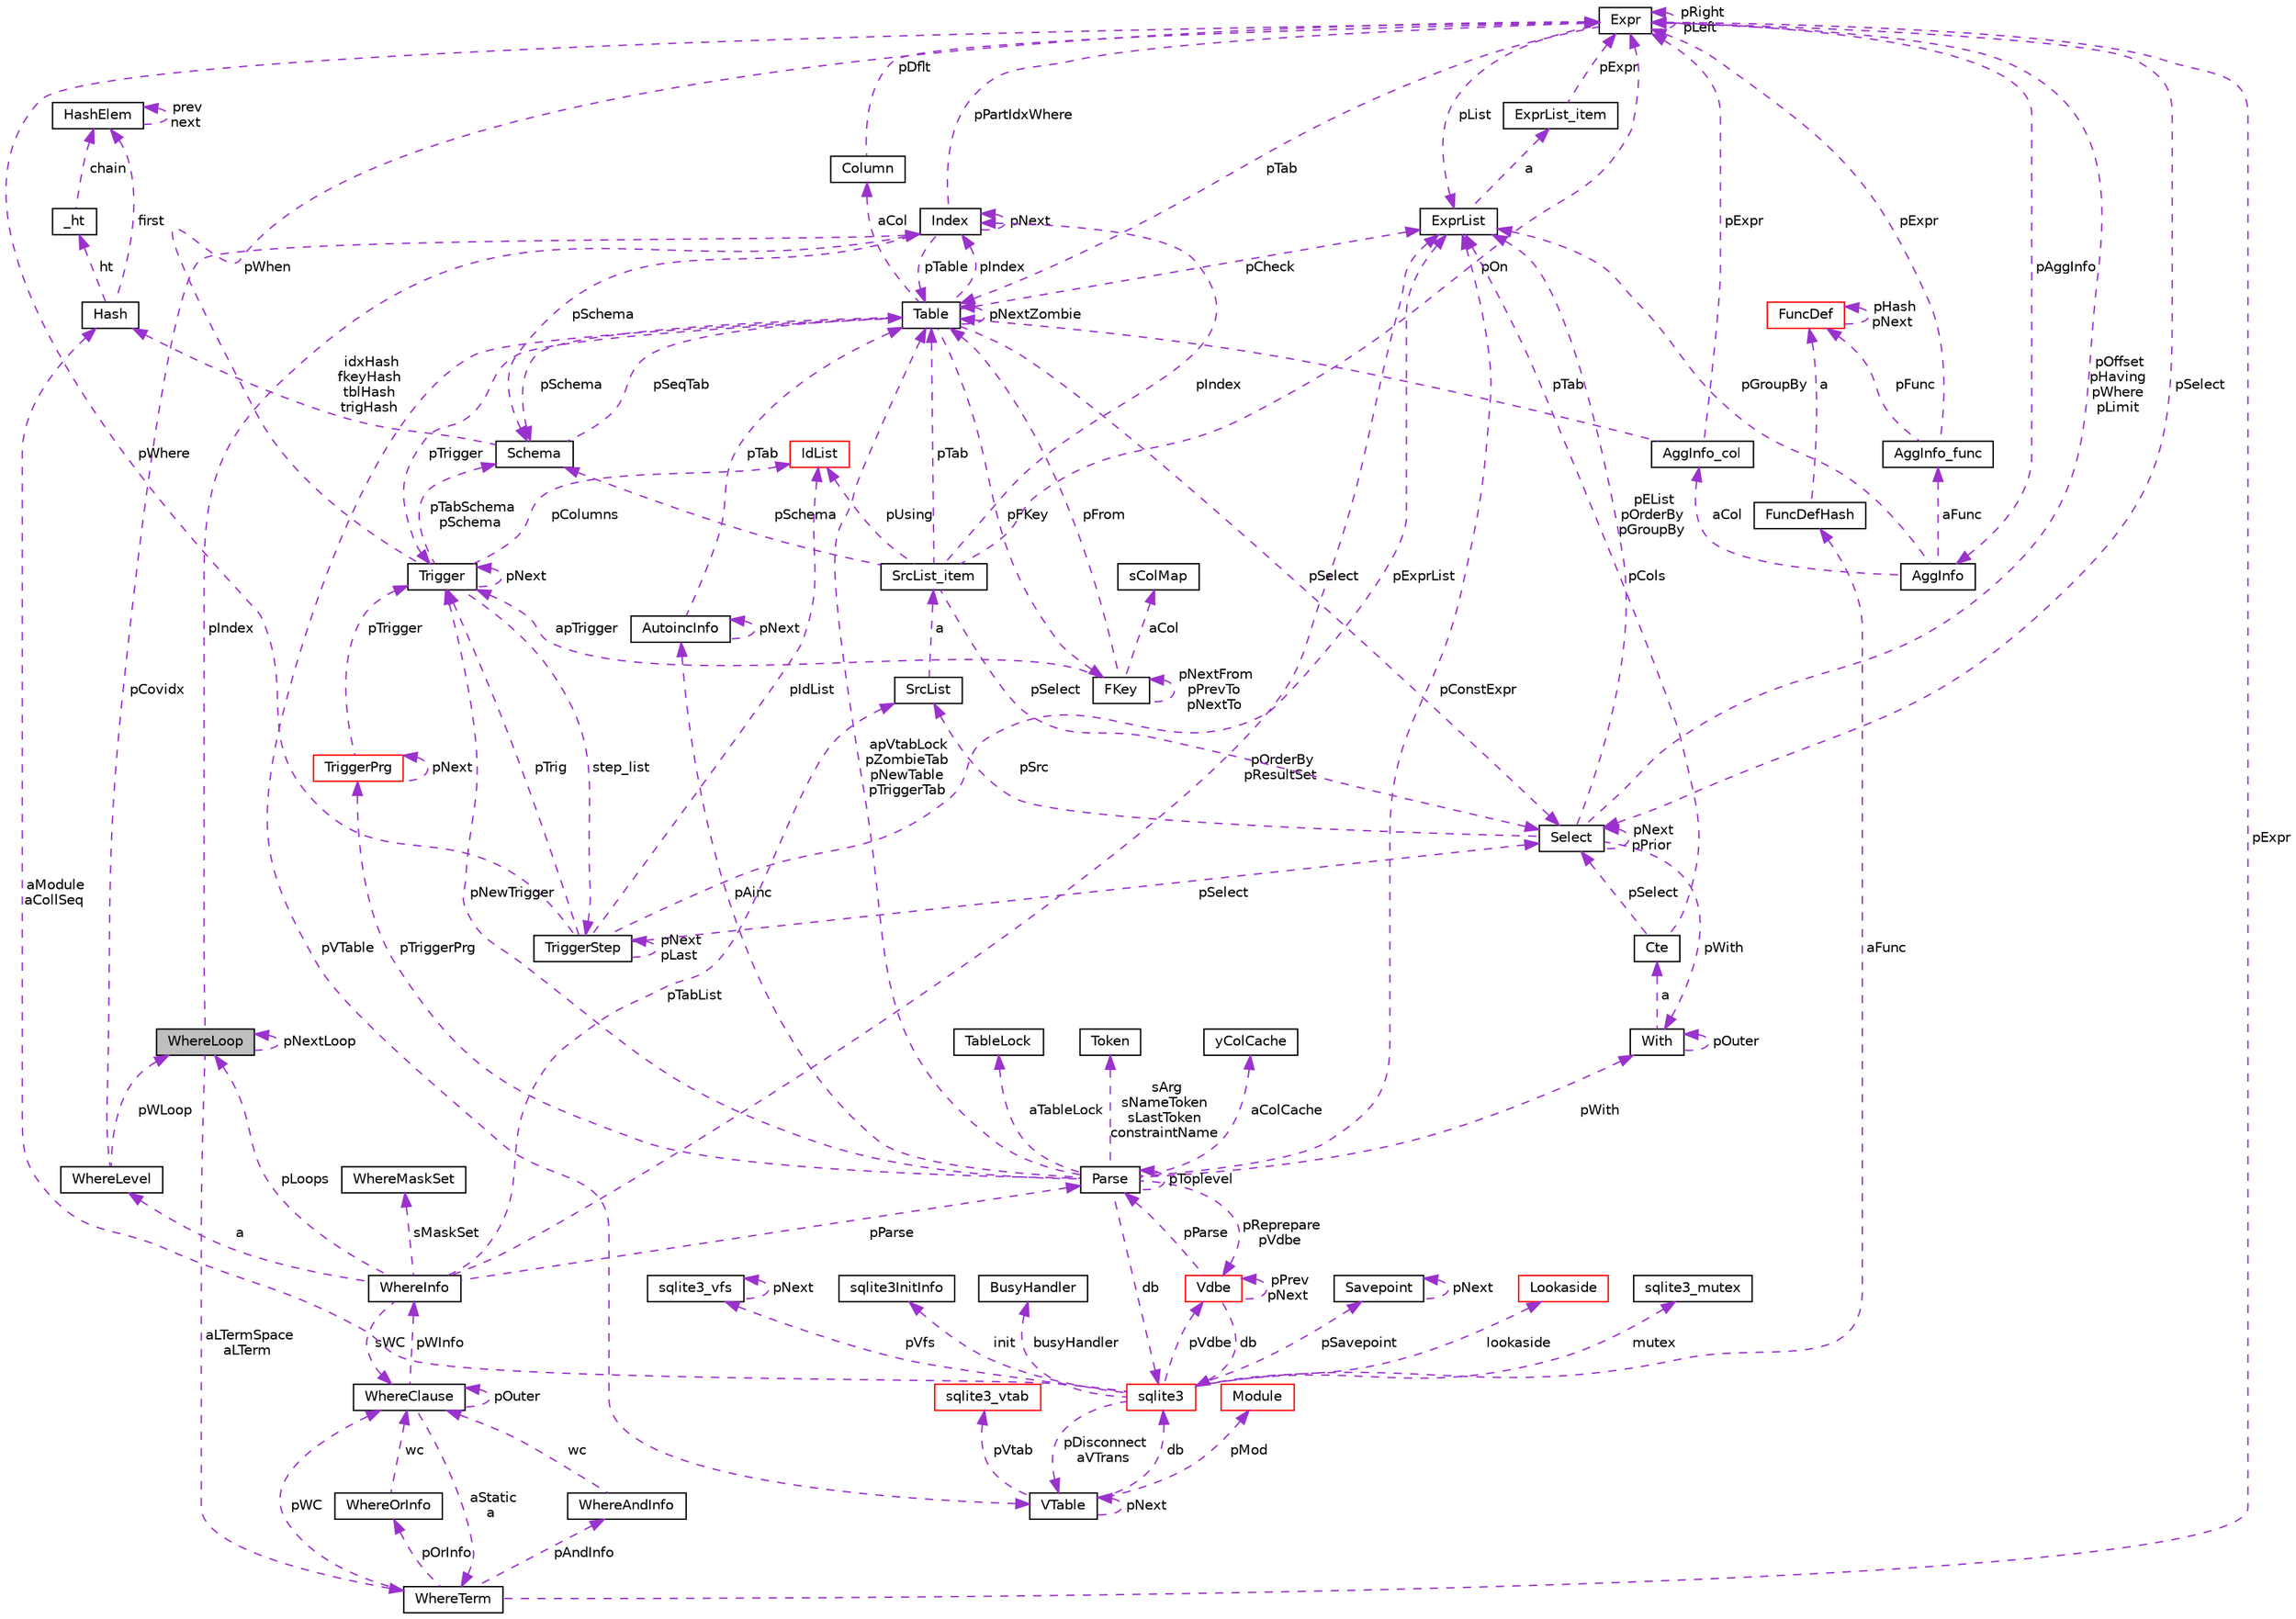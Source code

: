 digraph "WhereLoop"
{
  edge [fontname="Helvetica",fontsize="10",labelfontname="Helvetica",labelfontsize="10"];
  node [fontname="Helvetica",fontsize="10",shape=record];
  Node1 [label="WhereLoop",height=0.2,width=0.4,color="black", fillcolor="grey75", style="filled", fontcolor="black"];
  Node1 -> Node1 [dir="back",color="darkorchid3",fontsize="10",style="dashed",label=" pNextLoop" ];
  Node2 -> Node1 [dir="back",color="darkorchid3",fontsize="10",style="dashed",label=" aLTermSpace\naLTerm" ];
  Node2 [label="WhereTerm",height=0.2,width=0.4,color="black", fillcolor="white", style="filled",URL="$struct_where_term.html"];
  Node3 -> Node2 [dir="back",color="darkorchid3",fontsize="10",style="dashed",label=" pAndInfo" ];
  Node3 [label="WhereAndInfo",height=0.2,width=0.4,color="black", fillcolor="white", style="filled",URL="$struct_where_and_info.html"];
  Node4 -> Node3 [dir="back",color="darkorchid3",fontsize="10",style="dashed",label=" wc" ];
  Node4 [label="WhereClause",height=0.2,width=0.4,color="black", fillcolor="white", style="filled",URL="$struct_where_clause.html"];
  Node2 -> Node4 [dir="back",color="darkorchid3",fontsize="10",style="dashed",label=" aStatic\na" ];
  Node5 -> Node4 [dir="back",color="darkorchid3",fontsize="10",style="dashed",label=" pWInfo" ];
  Node5 [label="WhereInfo",height=0.2,width=0.4,color="black", fillcolor="white", style="filled",URL="$struct_where_info.html"];
  Node1 -> Node5 [dir="back",color="darkorchid3",fontsize="10",style="dashed",label=" pLoops" ];
  Node4 -> Node5 [dir="back",color="darkorchid3",fontsize="10",style="dashed",label=" sWC" ];
  Node6 -> Node5 [dir="back",color="darkorchid3",fontsize="10",style="dashed",label=" a" ];
  Node6 [label="WhereLevel",height=0.2,width=0.4,color="black", fillcolor="white", style="filled",URL="$struct_where_level.html"];
  Node1 -> Node6 [dir="back",color="darkorchid3",fontsize="10",style="dashed",label=" pWLoop" ];
  Node7 -> Node6 [dir="back",color="darkorchid3",fontsize="10",style="dashed",label=" pCovidx" ];
  Node7 [label="Index",height=0.2,width=0.4,color="black", fillcolor="white", style="filled",URL="$struct_index.html"];
  Node8 -> Node7 [dir="back",color="darkorchid3",fontsize="10",style="dashed",label=" pSchema" ];
  Node8 [label="Schema",height=0.2,width=0.4,color="black", fillcolor="white", style="filled",URL="$struct_schema.html"];
  Node9 -> Node8 [dir="back",color="darkorchid3",fontsize="10",style="dashed",label=" pSeqTab" ];
  Node9 [label="Table",height=0.2,width=0.4,color="black", fillcolor="white", style="filled",URL="$struct_table.html"];
  Node8 -> Node9 [dir="back",color="darkorchid3",fontsize="10",style="dashed",label=" pSchema" ];
  Node10 -> Node9 [dir="back",color="darkorchid3",fontsize="10",style="dashed",label=" aCol" ];
  Node10 [label="Column",height=0.2,width=0.4,color="black", fillcolor="white", style="filled",URL="$struct_column.html"];
  Node11 -> Node10 [dir="back",color="darkorchid3",fontsize="10",style="dashed",label=" pDflt" ];
  Node11 [label="Expr",height=0.2,width=0.4,color="black", fillcolor="white", style="filled",URL="$struct_expr.html"];
  Node12 -> Node11 [dir="back",color="darkorchid3",fontsize="10",style="dashed",label=" pAggInfo" ];
  Node12 [label="AggInfo",height=0.2,width=0.4,color="black", fillcolor="white", style="filled",URL="$struct_agg_info.html"];
  Node13 -> Node12 [dir="back",color="darkorchid3",fontsize="10",style="dashed",label=" aCol" ];
  Node13 [label="AggInfo_col",height=0.2,width=0.4,color="black", fillcolor="white", style="filled",URL="$struct_agg_info_1_1_agg_info__col.html"];
  Node11 -> Node13 [dir="back",color="darkorchid3",fontsize="10",style="dashed",label=" pExpr" ];
  Node9 -> Node13 [dir="back",color="darkorchid3",fontsize="10",style="dashed",label=" pTab" ];
  Node14 -> Node12 [dir="back",color="darkorchid3",fontsize="10",style="dashed",label=" aFunc" ];
  Node14 [label="AggInfo_func",height=0.2,width=0.4,color="black", fillcolor="white", style="filled",URL="$struct_agg_info_1_1_agg_info__func.html"];
  Node11 -> Node14 [dir="back",color="darkorchid3",fontsize="10",style="dashed",label=" pExpr" ];
  Node15 -> Node14 [dir="back",color="darkorchid3",fontsize="10",style="dashed",label=" pFunc" ];
  Node15 [label="FuncDef",height=0.2,width=0.4,color="red", fillcolor="white", style="filled",URL="$struct_func_def.html"];
  Node15 -> Node15 [dir="back",color="darkorchid3",fontsize="10",style="dashed",label=" pHash\npNext" ];
  Node16 -> Node12 [dir="back",color="darkorchid3",fontsize="10",style="dashed",label=" pGroupBy" ];
  Node16 [label="ExprList",height=0.2,width=0.4,color="black", fillcolor="white", style="filled",URL="$struct_expr_list.html"];
  Node17 -> Node16 [dir="back",color="darkorchid3",fontsize="10",style="dashed",label=" a" ];
  Node17 [label="ExprList_item",height=0.2,width=0.4,color="black", fillcolor="white", style="filled",URL="$struct_expr_list_1_1_expr_list__item.html"];
  Node11 -> Node17 [dir="back",color="darkorchid3",fontsize="10",style="dashed",label=" pExpr" ];
  Node11 -> Node11 [dir="back",color="darkorchid3",fontsize="10",style="dashed",label=" pRight\npLeft" ];
  Node9 -> Node11 [dir="back",color="darkorchid3",fontsize="10",style="dashed",label=" pTab" ];
  Node18 -> Node11 [dir="back",color="darkorchid3",fontsize="10",style="dashed",label=" pSelect" ];
  Node18 [label="Select",height=0.2,width=0.4,color="black", fillcolor="white", style="filled",URL="$struct_select.html"];
  Node11 -> Node18 [dir="back",color="darkorchid3",fontsize="10",style="dashed",label=" pOffset\npHaving\npWhere\npLimit" ];
  Node19 -> Node18 [dir="back",color="darkorchid3",fontsize="10",style="dashed",label=" pWith" ];
  Node19 [label="With",height=0.2,width=0.4,color="black", fillcolor="white", style="filled",URL="$struct_with.html"];
  Node20 -> Node19 [dir="back",color="darkorchid3",fontsize="10",style="dashed",label=" a" ];
  Node20 [label="Cte",height=0.2,width=0.4,color="black", fillcolor="white", style="filled",URL="$struct_with_1_1_cte.html"];
  Node18 -> Node20 [dir="back",color="darkorchid3",fontsize="10",style="dashed",label=" pSelect" ];
  Node16 -> Node20 [dir="back",color="darkorchid3",fontsize="10",style="dashed",label=" pCols" ];
  Node19 -> Node19 [dir="back",color="darkorchid3",fontsize="10",style="dashed",label=" pOuter" ];
  Node18 -> Node18 [dir="back",color="darkorchid3",fontsize="10",style="dashed",label=" pNext\npPrior" ];
  Node21 -> Node18 [dir="back",color="darkorchid3",fontsize="10",style="dashed",label=" pSrc" ];
  Node21 [label="SrcList",height=0.2,width=0.4,color="black", fillcolor="white", style="filled",URL="$struct_src_list.html"];
  Node22 -> Node21 [dir="back",color="darkorchid3",fontsize="10",style="dashed",label=" a" ];
  Node22 [label="SrcList_item",height=0.2,width=0.4,color="black", fillcolor="white", style="filled",URL="$struct_src_list_1_1_src_list__item.html"];
  Node8 -> Node22 [dir="back",color="darkorchid3",fontsize="10",style="dashed",label=" pSchema" ];
  Node11 -> Node22 [dir="back",color="darkorchid3",fontsize="10",style="dashed",label=" pOn" ];
  Node23 -> Node22 [dir="back",color="darkorchid3",fontsize="10",style="dashed",label=" pUsing" ];
  Node23 [label="IdList",height=0.2,width=0.4,color="red", fillcolor="white", style="filled",URL="$struct_id_list.html"];
  Node9 -> Node22 [dir="back",color="darkorchid3",fontsize="10",style="dashed",label=" pTab" ];
  Node18 -> Node22 [dir="back",color="darkorchid3",fontsize="10",style="dashed",label=" pSelect" ];
  Node7 -> Node22 [dir="back",color="darkorchid3",fontsize="10",style="dashed",label=" pIndex" ];
  Node16 -> Node18 [dir="back",color="darkorchid3",fontsize="10",style="dashed",label=" pEList\npOrderBy\npGroupBy" ];
  Node16 -> Node11 [dir="back",color="darkorchid3",fontsize="10",style="dashed",label=" pList" ];
  Node24 -> Node9 [dir="back",color="darkorchid3",fontsize="10",style="dashed",label=" pFKey" ];
  Node24 [label="FKey",height=0.2,width=0.4,color="black", fillcolor="white", style="filled",URL="$struct_f_key.html"];
  Node25 -> Node24 [dir="back",color="darkorchid3",fontsize="10",style="dashed",label=" aCol" ];
  Node25 [label="sColMap",height=0.2,width=0.4,color="black", fillcolor="white", style="filled",URL="$struct_f_key_1_1s_col_map.html"];
  Node24 -> Node24 [dir="back",color="darkorchid3",fontsize="10",style="dashed",label=" pNextFrom\npPrevTo\npNextTo" ];
  Node9 -> Node24 [dir="back",color="darkorchid3",fontsize="10",style="dashed",label=" pFrom" ];
  Node26 -> Node24 [dir="back",color="darkorchid3",fontsize="10",style="dashed",label=" apTrigger" ];
  Node26 [label="Trigger",height=0.2,width=0.4,color="black", fillcolor="white", style="filled",URL="$struct_trigger.html"];
  Node27 -> Node26 [dir="back",color="darkorchid3",fontsize="10",style="dashed",label=" step_list" ];
  Node27 [label="TriggerStep",height=0.2,width=0.4,color="black", fillcolor="white", style="filled",URL="$struct_trigger_step.html"];
  Node27 -> Node27 [dir="back",color="darkorchid3",fontsize="10",style="dashed",label=" pNext\npLast" ];
  Node11 -> Node27 [dir="back",color="darkorchid3",fontsize="10",style="dashed",label=" pWhere" ];
  Node23 -> Node27 [dir="back",color="darkorchid3",fontsize="10",style="dashed",label=" pIdList" ];
  Node18 -> Node27 [dir="back",color="darkorchid3",fontsize="10",style="dashed",label=" pSelect" ];
  Node26 -> Node27 [dir="back",color="darkorchid3",fontsize="10",style="dashed",label=" pTrig" ];
  Node16 -> Node27 [dir="back",color="darkorchid3",fontsize="10",style="dashed",label=" pExprList" ];
  Node8 -> Node26 [dir="back",color="darkorchid3",fontsize="10",style="dashed",label=" pTabSchema\npSchema" ];
  Node11 -> Node26 [dir="back",color="darkorchid3",fontsize="10",style="dashed",label=" pWhen" ];
  Node23 -> Node26 [dir="back",color="darkorchid3",fontsize="10",style="dashed",label=" pColumns" ];
  Node26 -> Node26 [dir="back",color="darkorchid3",fontsize="10",style="dashed",label=" pNext" ];
  Node28 -> Node9 [dir="back",color="darkorchid3",fontsize="10",style="dashed",label=" pVTable" ];
  Node28 [label="VTable",height=0.2,width=0.4,color="black", fillcolor="white", style="filled",URL="$struct_v_table.html"];
  Node29 -> Node28 [dir="back",color="darkorchid3",fontsize="10",style="dashed",label=" db" ];
  Node29 [label="sqlite3",height=0.2,width=0.4,color="red", fillcolor="white", style="filled",URL="$structsqlite3.html"];
  Node30 -> Node29 [dir="back",color="darkorchid3",fontsize="10",style="dashed",label=" pVdbe" ];
  Node30 [label="Vdbe",height=0.2,width=0.4,color="red", fillcolor="white", style="filled",URL="$struct_vdbe.html"];
  Node30 -> Node30 [dir="back",color="darkorchid3",fontsize="10",style="dashed",label=" pPrev\npNext" ];
  Node29 -> Node30 [dir="back",color="darkorchid3",fontsize="10",style="dashed",label=" db" ];
  Node31 -> Node30 [dir="back",color="darkorchid3",fontsize="10",style="dashed",label=" pParse" ];
  Node31 [label="Parse",height=0.2,width=0.4,color="black", fillcolor="white", style="filled",URL="$struct_parse.html"];
  Node30 -> Node31 [dir="back",color="darkorchid3",fontsize="10",style="dashed",label=" pReprepare\npVdbe" ];
  Node29 -> Node31 [dir="back",color="darkorchid3",fontsize="10",style="dashed",label=" db" ];
  Node32 -> Node31 [dir="back",color="darkorchid3",fontsize="10",style="dashed",label=" aTableLock" ];
  Node32 [label="TableLock",height=0.2,width=0.4,color="black", fillcolor="white", style="filled",URL="$struct_table_lock.html"];
  Node33 -> Node31 [dir="back",color="darkorchid3",fontsize="10",style="dashed",label=" sArg\nsNameToken\nsLastToken\nconstraintName" ];
  Node33 [label="Token",height=0.2,width=0.4,color="black", fillcolor="white", style="filled",URL="$struct_token.html"];
  Node19 -> Node31 [dir="back",color="darkorchid3",fontsize="10",style="dashed",label=" pWith" ];
  Node34 -> Node31 [dir="back",color="darkorchid3",fontsize="10",style="dashed",label=" aColCache" ];
  Node34 [label="yColCache",height=0.2,width=0.4,color="black", fillcolor="white", style="filled",URL="$struct_parse_1_1y_col_cache.html"];
  Node9 -> Node31 [dir="back",color="darkorchid3",fontsize="10",style="dashed",label=" apVtabLock\npZombieTab\npNewTable\npTriggerTab" ];
  Node26 -> Node31 [dir="back",color="darkorchid3",fontsize="10",style="dashed",label=" pNewTrigger" ];
  Node35 -> Node31 [dir="back",color="darkorchid3",fontsize="10",style="dashed",label=" pTriggerPrg" ];
  Node35 [label="TriggerPrg",height=0.2,width=0.4,color="red", fillcolor="white", style="filled",URL="$struct_trigger_prg.html"];
  Node26 -> Node35 [dir="back",color="darkorchid3",fontsize="10",style="dashed",label=" pTrigger" ];
  Node35 -> Node35 [dir="back",color="darkorchid3",fontsize="10",style="dashed",label=" pNext" ];
  Node36 -> Node31 [dir="back",color="darkorchid3",fontsize="10",style="dashed",label=" pAinc" ];
  Node36 [label="AutoincInfo",height=0.2,width=0.4,color="black", fillcolor="white", style="filled",URL="$struct_autoinc_info.html"];
  Node9 -> Node36 [dir="back",color="darkorchid3",fontsize="10",style="dashed",label=" pTab" ];
  Node36 -> Node36 [dir="back",color="darkorchid3",fontsize="10",style="dashed",label=" pNext" ];
  Node16 -> Node31 [dir="back",color="darkorchid3",fontsize="10",style="dashed",label=" pConstExpr" ];
  Node31 -> Node31 [dir="back",color="darkorchid3",fontsize="10",style="dashed",label=" pToplevel" ];
  Node37 -> Node29 [dir="back",color="darkorchid3",fontsize="10",style="dashed",label=" pSavepoint" ];
  Node37 [label="Savepoint",height=0.2,width=0.4,color="black", fillcolor="white", style="filled",URL="$struct_savepoint.html"];
  Node37 -> Node37 [dir="back",color="darkorchid3",fontsize="10",style="dashed",label=" pNext" ];
  Node38 -> Node29 [dir="back",color="darkorchid3",fontsize="10",style="dashed",label=" aFunc" ];
  Node38 [label="FuncDefHash",height=0.2,width=0.4,color="black", fillcolor="white", style="filled",URL="$struct_func_def_hash.html"];
  Node15 -> Node38 [dir="back",color="darkorchid3",fontsize="10",style="dashed",label=" a" ];
  Node39 -> Node29 [dir="back",color="darkorchid3",fontsize="10",style="dashed",label=" lookaside" ];
  Node39 [label="Lookaside",height=0.2,width=0.4,color="red", fillcolor="white", style="filled",URL="$struct_lookaside.html"];
  Node40 -> Node29 [dir="back",color="darkorchid3",fontsize="10",style="dashed",label=" mutex" ];
  Node40 [label="sqlite3_mutex",height=0.2,width=0.4,color="black", fillcolor="white", style="filled",URL="$structsqlite3__mutex.html"];
  Node41 -> Node29 [dir="back",color="darkorchid3",fontsize="10",style="dashed",label=" pVfs" ];
  Node41 [label="sqlite3_vfs",height=0.2,width=0.4,color="black", fillcolor="white", style="filled",URL="$structsqlite3__vfs.html"];
  Node41 -> Node41 [dir="back",color="darkorchid3",fontsize="10",style="dashed",label=" pNext" ];
  Node42 -> Node29 [dir="back",color="darkorchid3",fontsize="10",style="dashed",label=" init" ];
  Node42 [label="sqlite3InitInfo",height=0.2,width=0.4,color="black", fillcolor="white", style="filled",URL="$structsqlite3_1_1sqlite3_init_info.html"];
  Node43 -> Node29 [dir="back",color="darkorchid3",fontsize="10",style="dashed",label=" busyHandler" ];
  Node43 [label="BusyHandler",height=0.2,width=0.4,color="black", fillcolor="white", style="filled",URL="$struct_busy_handler.html"];
  Node28 -> Node29 [dir="back",color="darkorchid3",fontsize="10",style="dashed",label=" pDisconnect\naVTrans" ];
  Node44 -> Node29 [dir="back",color="darkorchid3",fontsize="10",style="dashed",label=" aModule\naCollSeq" ];
  Node44 [label="Hash",height=0.2,width=0.4,color="black", fillcolor="white", style="filled",URL="$struct_hash.html"];
  Node45 -> Node44 [dir="back",color="darkorchid3",fontsize="10",style="dashed",label=" ht" ];
  Node45 [label="_ht",height=0.2,width=0.4,color="black", fillcolor="white", style="filled",URL="$struct_hash_1_1__ht.html"];
  Node46 -> Node45 [dir="back",color="darkorchid3",fontsize="10",style="dashed",label=" chain" ];
  Node46 [label="HashElem",height=0.2,width=0.4,color="black", fillcolor="white", style="filled",URL="$struct_hash_elem.html"];
  Node46 -> Node46 [dir="back",color="darkorchid3",fontsize="10",style="dashed",label=" prev\nnext" ];
  Node46 -> Node44 [dir="back",color="darkorchid3",fontsize="10",style="dashed",label=" first" ];
  Node28 -> Node28 [dir="back",color="darkorchid3",fontsize="10",style="dashed",label=" pNext" ];
  Node47 -> Node28 [dir="back",color="darkorchid3",fontsize="10",style="dashed",label=" pMod" ];
  Node47 [label="Module",height=0.2,width=0.4,color="red", fillcolor="white", style="filled",URL="$struct_module.html"];
  Node48 -> Node28 [dir="back",color="darkorchid3",fontsize="10",style="dashed",label=" pVtab" ];
  Node48 [label="sqlite3_vtab",height=0.2,width=0.4,color="red", fillcolor="white", style="filled",URL="$structsqlite3__vtab.html"];
  Node9 -> Node9 [dir="back",color="darkorchid3",fontsize="10",style="dashed",label=" pNextZombie" ];
  Node26 -> Node9 [dir="back",color="darkorchid3",fontsize="10",style="dashed",label=" pTrigger" ];
  Node18 -> Node9 [dir="back",color="darkorchid3",fontsize="10",style="dashed",label=" pSelect" ];
  Node16 -> Node9 [dir="back",color="darkorchid3",fontsize="10",style="dashed",label=" pCheck" ];
  Node7 -> Node9 [dir="back",color="darkorchid3",fontsize="10",style="dashed",label=" pIndex" ];
  Node44 -> Node8 [dir="back",color="darkorchid3",fontsize="10",style="dashed",label=" idxHash\nfkeyHash\ntblHash\ntrigHash" ];
  Node11 -> Node7 [dir="back",color="darkorchid3",fontsize="10",style="dashed",label=" pPartIdxWhere" ];
  Node9 -> Node7 [dir="back",color="darkorchid3",fontsize="10",style="dashed",label=" pTable" ];
  Node7 -> Node7 [dir="back",color="darkorchid3",fontsize="10",style="dashed",label=" pNext" ];
  Node49 -> Node5 [dir="back",color="darkorchid3",fontsize="10",style="dashed",label=" sMaskSet" ];
  Node49 [label="WhereMaskSet",height=0.2,width=0.4,color="black", fillcolor="white", style="filled",URL="$struct_where_mask_set.html"];
  Node21 -> Node5 [dir="back",color="darkorchid3",fontsize="10",style="dashed",label=" pTabList" ];
  Node16 -> Node5 [dir="back",color="darkorchid3",fontsize="10",style="dashed",label=" pOrderBy\npResultSet" ];
  Node31 -> Node5 [dir="back",color="darkorchid3",fontsize="10",style="dashed",label=" pParse" ];
  Node4 -> Node4 [dir="back",color="darkorchid3",fontsize="10",style="dashed",label=" pOuter" ];
  Node50 -> Node2 [dir="back",color="darkorchid3",fontsize="10",style="dashed",label=" pOrInfo" ];
  Node50 [label="WhereOrInfo",height=0.2,width=0.4,color="black", fillcolor="white", style="filled",URL="$struct_where_or_info.html"];
  Node4 -> Node50 [dir="back",color="darkorchid3",fontsize="10",style="dashed",label=" wc" ];
  Node11 -> Node2 [dir="back",color="darkorchid3",fontsize="10",style="dashed",label=" pExpr" ];
  Node4 -> Node2 [dir="back",color="darkorchid3",fontsize="10",style="dashed",label=" pWC" ];
  Node7 -> Node1 [dir="back",color="darkorchid3",fontsize="10",style="dashed",label=" pIndex" ];
}
